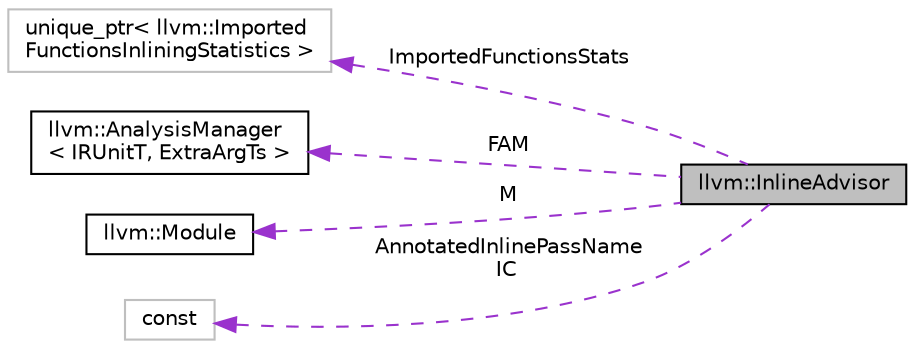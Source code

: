 digraph "llvm::InlineAdvisor"
{
 // LATEX_PDF_SIZE
  bgcolor="transparent";
  edge [fontname="Helvetica",fontsize="10",labelfontname="Helvetica",labelfontsize="10"];
  node [fontname="Helvetica",fontsize="10",shape=record];
  rankdir="LR";
  Node1 [label="llvm::InlineAdvisor",height=0.2,width=0.4,color="black", fillcolor="grey75", style="filled", fontcolor="black",tooltip="Interface for deciding whether to inline a call site or not."];
  Node2 -> Node1 [dir="back",color="darkorchid3",fontsize="10",style="dashed",label=" ImportedFunctionsStats" ,fontname="Helvetica"];
  Node2 [label="unique_ptr\< llvm::Imported\lFunctionsInliningStatistics \>",height=0.2,width=0.4,color="grey75",tooltip=" "];
  Node3 -> Node1 [dir="back",color="darkorchid3",fontsize="10",style="dashed",label=" FAM" ,fontname="Helvetica"];
  Node3 [label="llvm::AnalysisManager\l\< IRUnitT, ExtraArgTs \>",height=0.2,width=0.4,color="black",URL="$classllvm_1_1AnalysisManager.html",tooltip="A container for analyses that lazily runs them and caches their results."];
  Node4 -> Node1 [dir="back",color="darkorchid3",fontsize="10",style="dashed",label=" M" ,fontname="Helvetica"];
  Node4 [label="llvm::Module",height=0.2,width=0.4,color="black",URL="$classllvm_1_1Module.html",tooltip="A Module instance is used to store all the information related to an LLVM module."];
  Node5 -> Node1 [dir="back",color="darkorchid3",fontsize="10",style="dashed",label=" AnnotatedInlinePassName\nIC" ,fontname="Helvetica"];
  Node5 [label="const",height=0.2,width=0.4,color="grey75",tooltip=" "];
}
